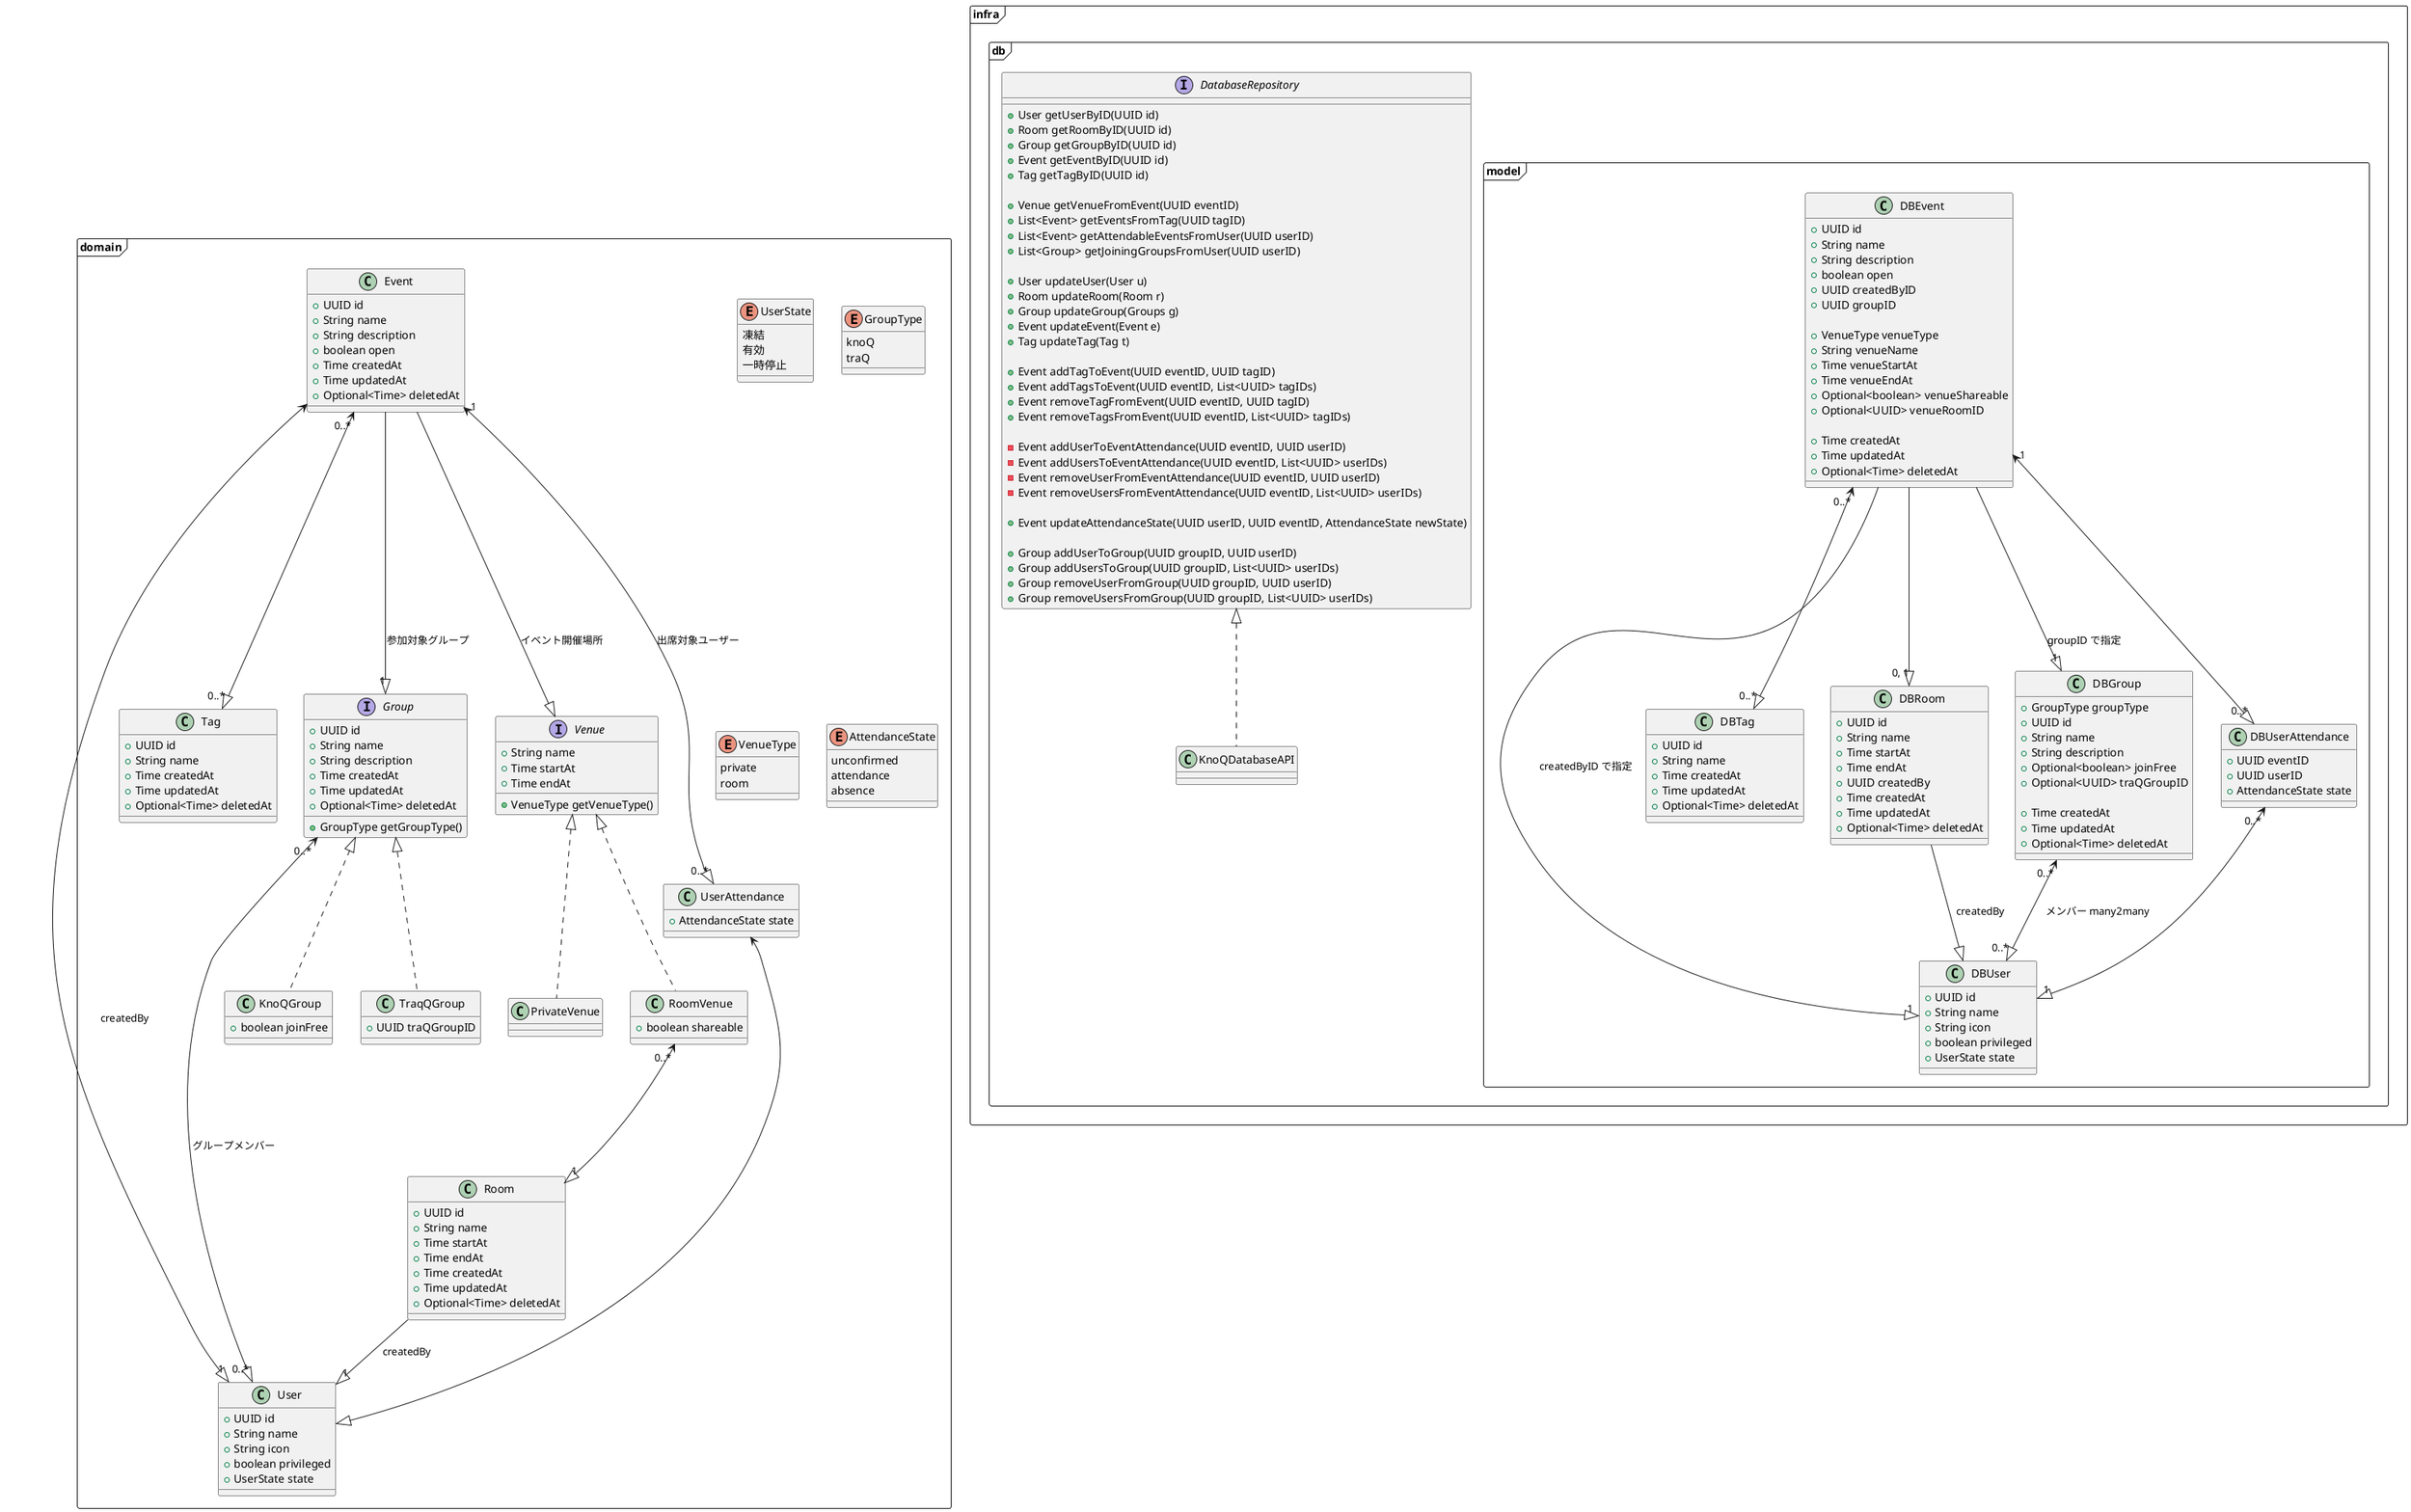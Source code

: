 @startuml backend

package domain <<Frame>> {
    enum UserState {
        凍結
        有効
        一時停止
    }

    class User {
        + UUID id
        + String name
        + String icon
        + boolean privileged
        + UserState state
    }

    class Tag {
        + UUID id
        + String name
        + Time createdAt
        + Time updatedAt
        + Optional<Time> deletedAt
    }

    class Room {
        + UUID id
        + String name
        + Time startAt
        + Time endAt
        + Time createdAt
        + Time updatedAt
        + Optional<Time> deletedAt
    }

    class Event {
        + UUID id
        + String name
        + String description
        ' グループ外の人でも参加できる
        + boolean open
        + Time createdAt
        + Time updatedAt
        + Optional<Time> deletedAt
    }

    enum GroupType {
        knoQ
        traQ
    }

    interface Group {
        + UUID id
        + String name
        + String description
        + Time createdAt
        + Time updatedAt
        + Optional<Time> deletedAt

        + GroupType getGroupType()
    }

    class KnoQGroup implements Group {
        + boolean joinFree
    }

    class TraqQGroup implements Group {
        + UUID traQGroupID
    }

    enum VenueType {
        private
        room
    }

    ' id はいらない．
    ' Venue 単体で指定することは想定していない (イベントありき)
    interface Venue {
        + String name
        + Time startAt
        + Time endAt

        + VenueType getVenueType()
    }

    ' Discord や Zoom など
    class PrivateVenue implements Venue {}

    ' Room
    class RoomVenue implements Venue {
        + boolean shareable
    }

' ここから内部クラス
    ' class EventTag {
    '     + boolean locked
    ' }

    enum AttendanceState {
        unconfirmed
        attendance
        absence
    }

    class UserAttendance {
        + AttendanceState state
    }
}

Event --|> "1" Group : 参加対象グループ

' Event <--|> "0..*" EventTag
' EventTag <--|> "1" Tag

Event "0..*" <--|> "0..*" Tag

Event --|> Venue : イベント開催場所

Event <--|> "1" User : createdBy

' Event.参加対象グループ のメンバーと同じであるべき
Event "1" <--|> "0..*" UserAttendance : 出席対象ユーザー

UserAttendance <--|> User

RoomVenue "0..*" <--|> "1" Room

Room --|> "1" User : createdBy

Group "0..*" <--|> "0..*" User : グループメンバー

package infra <<Frame>> {

package db <<Frame>> {

    interface DatabaseRepository {
        + User getUserByID(UUID id)
        + Room getRoomByID(UUID id)
        + Group getGroupByID(UUID id)
        + Event getEventByID(UUID id)
        + Tag getTagByID(UUID id)

        + Venue getVenueFromEvent(UUID eventID)
        + List<Event> getEventsFromTag(UUID tagID)
        + List<Event> getAttendableEventsFromUser(UUID userID)
        + List<Group> getJoiningGroupsFromUser(UUID userID)

        + User updateUser(User u)
        + Room updateRoom(Room r)
        + Group updateGroup(Groups g)
        + Event updateEvent(Event e)
        + Tag updateTag(Tag t)

        ' EventTag
        + Event addTagToEvent(UUID eventID, UUID tagID)
        + Event addTagsToEvent(UUID eventID, List<UUID> tagIDs)
        + Event removeTagFromEvent(UUID eventID, UUID tagID)
        + Event removeTagsFromEvent(UUID eventID, List<UUID> tagIDs)

        ' イベント作成時， 更新時， グループメンバー変更時等にのみ呼ばれるべき．
        ' これを web API で直接動かせはしない
        ' EventAttendance 作成時は unconfirmed
        - Event addUserToEventAttendance(UUID eventID, UUID userID)
        - Event addUsersToEventAttendance(UUID eventID, List<UUID> userIDs)
        - Event removeUserFromEventAttendance(UUID eventID, UUID userID)
        - Event removeUsersFromEventAttendance(UUID eventID, List<UUID> userIDs)

        + Event updateAttendanceState(UUID userID, UUID eventID, AttendanceState newState)

        ' knoQ オリジナルのグループに対してのみ
        + Group addUserToGroup(UUID groupID, UUID userID)
        + Group addUsersToGroup(UUID groupID, List<UUID> userIDs)
        + Group removeUserFromGroup(UUID groupID, UUID userID)
        + Group removeUsersFromGroup(UUID groupID, List<UUID> userIDs)
    }

    class KnoQDatabaseAPI implements DatabaseRepository {
    }

package model <<Frame>> {
    class DBUser {
        + UUID id
        + String name
        + String icon
        + boolean privileged
        + UserState state
    }

    class DBTag {
        + UUID id
        + String name
        + Time createdAt
        + Time updatedAt
        + Optional<Time> deletedAt
    }

    class DBRoom {
        + UUID id
        + String name
        + Time startAt
        + Time endAt
        + UUID createdBy
        + Time createdAt
        + Time updatedAt
        + Optional<Time> deletedAt
    }

    class DBGroup {
        + GroupType groupType
        + UUID id
        + String name
        + String description
        ' groupType が knoQ のときのみ値がある
        + Optional<boolean> joinFree
        ' groupType が traQ のときのみ値がある
        + Optional<UUID> traQGroupID

        + Time createdAt
        + Time updatedAt
        + Optional<Time> deletedAt
    }

    ' Event with Venue
    class DBEvent {
        + UUID id
        + String name
        + String description
        + boolean open
        + UUID createdByID
        + UUID groupID

        + VenueType venueType
        + String venueName
        + Time venueStartAt
        + Time venueEndAt
        + Optional<boolean> venueShareable
        + Optional<UUID> venueRoomID

        + Time createdAt
        + Time updatedAt
        + Optional<Time> deletedAt
    }

    ' class DBEventTag {
    '     + UUID eventID
    '     + UUID tagID
    '     + boolean locked
    ' }

    class DBUserAttendance {
        + UUID eventID
        + UUID userID
        + AttendanceState state
    }
}

}

}

DBRoom --|> DBUser : createdBy

' ある種の many to many．
' 出欠状態 (AttendanceState) を保持する必要があるため gorm の many2many は使用できない
DBUserAttendance "0..*" <--|> "1" DBUser
DBEvent "1" <--|> "0..*" DBUserAttendance

' DBEventTag "0..*" <--|> "1" DBTag
' DBEvent <--|> "0..*" DBEventTag

DBEvent "0..*" <--|> "0..*" DBTag

' venueType が room の場合のみ 1
DBEvent --|> "0, 1" DBRoom

DBEvent --|> "1" DBUser : createdByID で指定

DBEvent --|> "1" DBGroup : groupID で指定

' 定期的に traQ の api を叩いてこれを更新する必要がある
DBGroup "0..*" <--|> "0..*" DBUser : メンバー many2many


@enduml